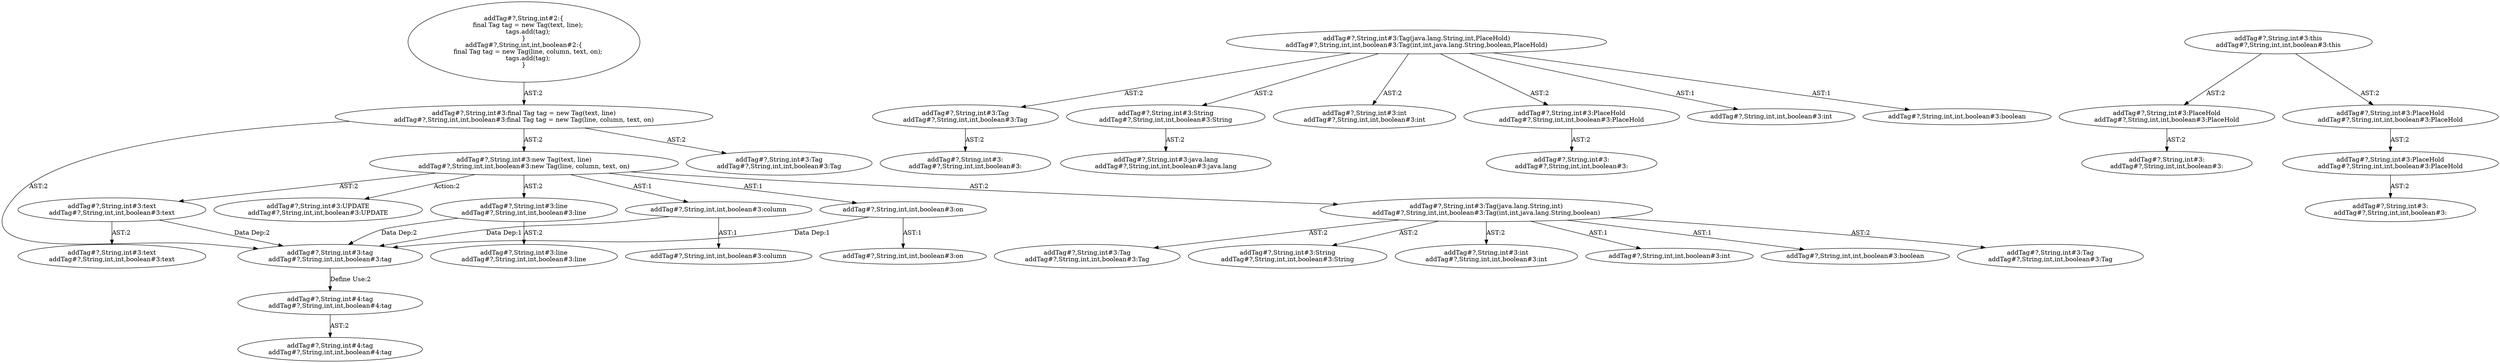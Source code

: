 digraph "Pattern" {
0 [label="addTag#?,String,int#3:UPDATE
addTag#?,String,int,int,boolean#3:UPDATE" shape=ellipse]
1 [label="addTag#?,String,int#3:new Tag(text, line)
addTag#?,String,int,int,boolean#3:new Tag(line, column, text, on)" shape=ellipse]
2 [label="addTag#?,String,int#3:final Tag tag = new Tag(text, line)
addTag#?,String,int,int,boolean#3:final Tag tag = new Tag(line, column, text, on)" shape=ellipse]
3 [label="addTag#?,String,int#2:\{
    final Tag tag = new Tag(text, line);
    tags.add(tag);
\}
addTag#?,String,int,int,boolean#2:\{
    final Tag tag = new Tag(line, column, text, on);
    tags.add(tag);
\}" shape=ellipse]
4 [label="addTag#?,String,int#3:tag
addTag#?,String,int,int,boolean#3:tag" shape=ellipse]
5 [label="addTag#?,String,int#3:Tag
addTag#?,String,int,int,boolean#3:Tag" shape=ellipse]
6 [label="addTag#?,String,int#3:Tag(java.lang.String,int)
addTag#?,String,int,int,boolean#3:Tag(int,int,java.lang.String,boolean)" shape=ellipse]
7 [label="addTag#?,String,int#3:Tag
addTag#?,String,int,int,boolean#3:Tag" shape=ellipse]
8 [label="addTag#?,String,int#3:Tag
addTag#?,String,int,int,boolean#3:Tag" shape=ellipse]
9 [label="addTag#?,String,int#3:String
addTag#?,String,int,int,boolean#3:String" shape=ellipse]
10 [label="addTag#?,String,int#3:int
addTag#?,String,int,int,boolean#3:int" shape=ellipse]
11 [label="addTag#?,String,int#3:text
addTag#?,String,int,int,boolean#3:text" shape=ellipse]
12 [label="addTag#?,String,int#3:text
addTag#?,String,int,int,boolean#3:text" shape=ellipse]
13 [label="addTag#?,String,int#3:line
addTag#?,String,int,int,boolean#3:line" shape=ellipse]
14 [label="addTag#?,String,int#3:line
addTag#?,String,int,int,boolean#3:line" shape=ellipse]
15 [label="addTag#?,String,int#3:Tag(java.lang.String,int,PlaceHold)
addTag#?,String,int,int,boolean#3:Tag(int,int,java.lang.String,boolean,PlaceHold)" shape=ellipse]
16 [label="addTag#?,String,int#3:Tag
addTag#?,String,int,int,boolean#3:Tag" shape=ellipse]
17 [label="addTag#?,String,int#3:
addTag#?,String,int,int,boolean#3:" shape=ellipse]
18 [label="addTag#?,String,int#3:String
addTag#?,String,int,int,boolean#3:String" shape=ellipse]
19 [label="addTag#?,String,int#3:java.lang
addTag#?,String,int,int,boolean#3:java.lang" shape=ellipse]
20 [label="addTag#?,String,int#3:int
addTag#?,String,int,int,boolean#3:int" shape=ellipse]
21 [label="addTag#?,String,int#3:PlaceHold
addTag#?,String,int,int,boolean#3:PlaceHold" shape=ellipse]
22 [label="addTag#?,String,int#3:
addTag#?,String,int,int,boolean#3:" shape=ellipse]
23 [label="addTag#?,String,int#3:this
addTag#?,String,int,int,boolean#3:this" shape=ellipse]
24 [label="addTag#?,String,int#3:PlaceHold
addTag#?,String,int,int,boolean#3:PlaceHold" shape=ellipse]
25 [label="addTag#?,String,int#3:
addTag#?,String,int,int,boolean#3:" shape=ellipse]
26 [label="addTag#?,String,int#3:PlaceHold
addTag#?,String,int,int,boolean#3:PlaceHold" shape=ellipse]
27 [label="addTag#?,String,int#3:PlaceHold
addTag#?,String,int,int,boolean#3:PlaceHold" shape=ellipse]
28 [label="addTag#?,String,int#3:
addTag#?,String,int,int,boolean#3:" shape=ellipse]
29 [label="addTag#?,String,int#4:tag
addTag#?,String,int,int,boolean#4:tag" shape=ellipse]
30 [label="addTag#?,String,int#4:tag
addTag#?,String,int,int,boolean#4:tag" shape=ellipse]
31 [label="addTag#?,String,int,int,boolean#3:on" shape=ellipse]
32 [label="addTag#?,String,int,int,boolean#3:int" shape=ellipse]
33 [label="addTag#?,String,int,int,boolean#3:column" shape=ellipse]
34 [label="addTag#?,String,int,int,boolean#3:on" shape=ellipse]
35 [label="addTag#?,String,int,int,boolean#3:int" shape=ellipse]
36 [label="addTag#?,String,int,int,boolean#3:boolean" shape=ellipse]
37 [label="addTag#?,String,int,int,boolean#3:boolean" shape=ellipse]
38 [label="addTag#?,String,int,int,boolean#3:column" shape=ellipse]
1 -> 0 [label="Action:2"];
1 -> 6 [label="AST:2"];
1 -> 11 [label="AST:2"];
1 -> 13 [label="AST:2"];
1 -> 33 [label="AST:1"];
1 -> 34 [label="AST:1"];
2 -> 1 [label="AST:2"];
2 -> 4 [label="AST:2"];
2 -> 5 [label="AST:2"];
3 -> 2 [label="AST:2"];
4 -> 29 [label="Define Use:2"];
6 -> 7 [label="AST:2"];
6 -> 8 [label="AST:2"];
6 -> 9 [label="AST:2"];
6 -> 10 [label="AST:2"];
6 -> 32 [label="AST:1"];
6 -> 36 [label="AST:1"];
11 -> 4 [label="Data Dep:2"];
11 -> 12 [label="AST:2"];
13 -> 4 [label="Data Dep:2"];
13 -> 14 [label="AST:2"];
15 -> 16 [label="AST:2"];
15 -> 18 [label="AST:2"];
15 -> 20 [label="AST:2"];
15 -> 21 [label="AST:2"];
15 -> 35 [label="AST:1"];
15 -> 37 [label="AST:1"];
16 -> 17 [label="AST:2"];
18 -> 19 [label="AST:2"];
21 -> 22 [label="AST:2"];
23 -> 24 [label="AST:2"];
23 -> 26 [label="AST:2"];
24 -> 25 [label="AST:2"];
26 -> 27 [label="AST:2"];
27 -> 28 [label="AST:2"];
29 -> 30 [label="AST:2"];
33 -> 38 [label="AST:1"];
33 -> 4 [label="Data Dep:1"];
34 -> 31 [label="AST:1"];
34 -> 4 [label="Data Dep:1"];
}